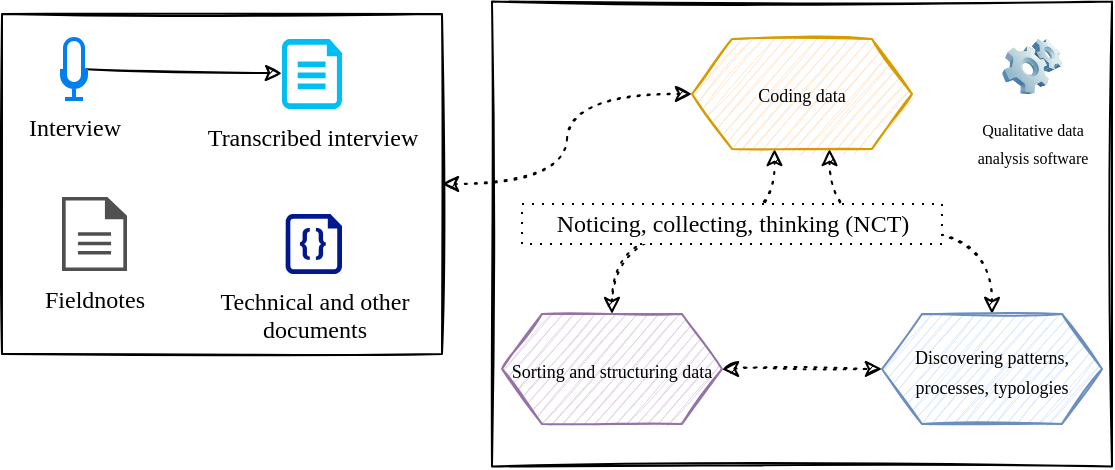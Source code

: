 <mxfile version="15.8.4" type="device"><diagram id="z_Hgrq6xWOI-hllkAqxd" name="Page-1"><mxGraphModel dx="932" dy="658" grid="1" gridSize="10" guides="1" tooltips="1" connect="1" arrows="1" fold="1" page="1" pageScale="1" pageWidth="827" pageHeight="1169" math="0" shadow="0"><root><mxCell id="0"/><mxCell id="1" parent="0"/><mxCell id="_fpuxMwd7qvpU3JS0H1r-30" value="" style="whiteSpace=wrap;html=1;sketch=1;fillColor=none;gradientColor=none;fontFamily=Futura;" parent="1" vertex="1"><mxGeometry x="190" y="240" width="220" height="170" as="geometry"/></mxCell><mxCell id="_fpuxMwd7qvpU3JS0H1r-33" value="" style="whiteSpace=wrap;html=1;sketch=1;fillColor=none;gradientColor=none;fontFamily=Futura;" parent="1" vertex="1"><mxGeometry x="435" y="233.75" width="310" height="232.5" as="geometry"/></mxCell><mxCell id="719OAep9d-EDIMWkKOXt-5" style="rounded=0;orthogonalLoop=1;jettySize=auto;html=1;sketch=1;fontFamily=Futura;strokeWidth=1;" parent="1" source="719OAep9d-EDIMWkKOXt-2" target="719OAep9d-EDIMWkKOXt-3" edge="1"><mxGeometry relative="1" as="geometry"/></mxCell><mxCell id="719OAep9d-EDIMWkKOXt-2" value="Interview" style="html=1;verticalLabelPosition=bottom;align=center;labelBackgroundColor=#ffffff;verticalAlign=top;strokeWidth=2;strokeColor=#0080F0;shadow=0;dashed=0;shape=mxgraph.ios7.icons.microphone;sketch=0;fontFamily=Futura;" parent="1" vertex="1"><mxGeometry x="220" y="252.5" width="12" height="30" as="geometry"/></mxCell><mxCell id="719OAep9d-EDIMWkKOXt-3" value="Transcribed interview" style="verticalLabelPosition=bottom;html=1;verticalAlign=top;align=center;strokeColor=none;fillColor=#00BEF2;shape=mxgraph.azure.cloud_services_configuration_file;pointerEvents=1;sketch=0;fontFamily=Futura;" parent="1" vertex="1"><mxGeometry x="330" y="252.5" width="30" height="35" as="geometry"/></mxCell><mxCell id="719OAep9d-EDIMWkKOXt-6" value="&lt;font style=&quot;font-size: 8px&quot;&gt;Qualitative data &lt;br&gt;analysis software&lt;/font&gt;" style="image;html=1;image=img/lib/clip_art/computers/Software_128x128.png;sketch=0;fontFamily=Futura;" parent="1" vertex="1"><mxGeometry x="690" y="250" width="30" height="32.5" as="geometry"/></mxCell><mxCell id="719OAep9d-EDIMWkKOXt-19" value="Technical and other&lt;br&gt;documents" style="aspect=fixed;pointerEvents=1;shadow=0;dashed=0;html=1;strokeColor=none;labelPosition=center;verticalLabelPosition=bottom;verticalAlign=top;align=center;fillColor=#00188D;shape=mxgraph.azure.code_file;sketch=0;fontFamily=Futura;" parent="1" vertex="1"><mxGeometry x="331.8" y="340" width="28.2" height="30" as="geometry"/></mxCell><mxCell id="719OAep9d-EDIMWkKOXt-23" value="Fieldnotes" style="pointerEvents=1;shadow=0;dashed=0;html=1;strokeColor=none;fillColor=#505050;labelPosition=center;verticalLabelPosition=bottom;verticalAlign=top;outlineConnect=0;align=center;shape=mxgraph.office.concepts.document;sketch=0;fontFamily=Futura;" parent="1" vertex="1"><mxGeometry x="220" y="331.5" width="32.5" height="37" as="geometry"/></mxCell><mxCell id="_fpuxMwd7qvpU3JS0H1r-34" style="edgeStyle=orthogonalEdgeStyle;curved=1;rounded=0;sketch=1;orthogonalLoop=1;jettySize=auto;html=1;dashed=1;dashPattern=1 4;startArrow=classic;startFill=1;strokeWidth=1;fontFamily=Futura;entryX=0.625;entryY=1;entryDx=0;entryDy=0;" parent="1" source="_fpuxMwd7qvpU3JS0H1r-18" target="_fpuxMwd7qvpU3JS0H1r-20" edge="1"><mxGeometry relative="1" as="geometry"/></mxCell><mxCell id="_fpuxMwd7qvpU3JS0H1r-18" value="&lt;font style=&quot;font-size: 9px&quot;&gt;Discovering patterns, processes, typologies&lt;/font&gt;" style="shape=hexagon;perimeter=hexagonPerimeter2;whiteSpace=wrap;html=1;fixedSize=1;sketch=1;fillColor=#dae8fc;align=center;strokeColor=#6c8ebf;fontFamily=Futura;" parent="1" vertex="1"><mxGeometry x="630" y="390" width="110" height="55" as="geometry"/></mxCell><mxCell id="_fpuxMwd7qvpU3JS0H1r-23" style="edgeStyle=orthogonalEdgeStyle;rounded=0;orthogonalLoop=1;jettySize=auto;html=1;startArrow=classic;startFill=1;fontFamily=Futura;sketch=1;dashed=1;dashPattern=1 4;curved=1;exitX=0.375;exitY=1;exitDx=0;exitDy=0;strokeWidth=1;" parent="1" source="_fpuxMwd7qvpU3JS0H1r-20" target="_fpuxMwd7qvpU3JS0H1r-21" edge="1"><mxGeometry relative="1" as="geometry"/></mxCell><mxCell id="_fpuxMwd7qvpU3JS0H1r-20" value="&lt;font style=&quot;font-size: 9px&quot;&gt;Coding data&lt;/font&gt;" style="shape=hexagon;perimeter=hexagonPerimeter2;whiteSpace=wrap;html=1;fixedSize=1;sketch=1;fillColor=#ffe6cc;align=center;strokeColor=#d79b00;fontFamily=Futura;" parent="1" vertex="1"><mxGeometry x="535" y="252.5" width="110" height="55" as="geometry"/></mxCell><mxCell id="_fpuxMwd7qvpU3JS0H1r-25" style="edgeStyle=orthogonalEdgeStyle;rounded=0;orthogonalLoop=1;jettySize=auto;html=1;startArrow=classic;startFill=1;fontFamily=Futura;sketch=1;exitX=1;exitY=0.5;exitDx=0;exitDy=0;entryX=0;entryY=0.5;entryDx=0;entryDy=0;dashed=1;dashPattern=1 4;curved=1;" parent="1" source="_fpuxMwd7qvpU3JS0H1r-21" target="_fpuxMwd7qvpU3JS0H1r-18" edge="1"><mxGeometry relative="1" as="geometry"/></mxCell><mxCell id="_fpuxMwd7qvpU3JS0H1r-21" value="&lt;font style=&quot;font-size: 9px&quot;&gt;Sorting and structuring data&lt;/font&gt;" style="shape=hexagon;perimeter=hexagonPerimeter2;whiteSpace=wrap;html=1;fixedSize=1;sketch=1;fillColor=#e1d5e7;align=center;strokeColor=#9673a6;fontFamily=Futura;" parent="1" vertex="1"><mxGeometry x="440" y="390" width="110" height="55" as="geometry"/></mxCell><mxCell id="_fpuxMwd7qvpU3JS0H1r-31" style="rounded=0;orthogonalLoop=1;jettySize=auto;html=1;startArrow=classic;startFill=1;fontFamily=Futura;sketch=1;dashed=1;edgeStyle=orthogonalEdgeStyle;elbow=vertical;curved=1;dashPattern=1 4;" parent="1" source="_fpuxMwd7qvpU3JS0H1r-30" target="_fpuxMwd7qvpU3JS0H1r-20" edge="1"><mxGeometry relative="1" as="geometry"><mxPoint x="540" y="282" as="targetPoint"/></mxGeometry></mxCell><mxCell id="_fpuxMwd7qvpU3JS0H1r-35" value="&lt;span&gt;Noticing, collecting, thinking (NCT)&lt;/span&gt;" style="text;html=1;align=center;verticalAlign=middle;resizable=0;points=[];autosize=1;fontFamily=Futura;fillColor=#ffffff;dashed=1;dashPattern=1 4;rounded=0;strokeColor=#000000;" parent="1" vertex="1"><mxGeometry x="450" y="335" width="210" height="20" as="geometry"/></mxCell></root></mxGraphModel></diagram></mxfile>